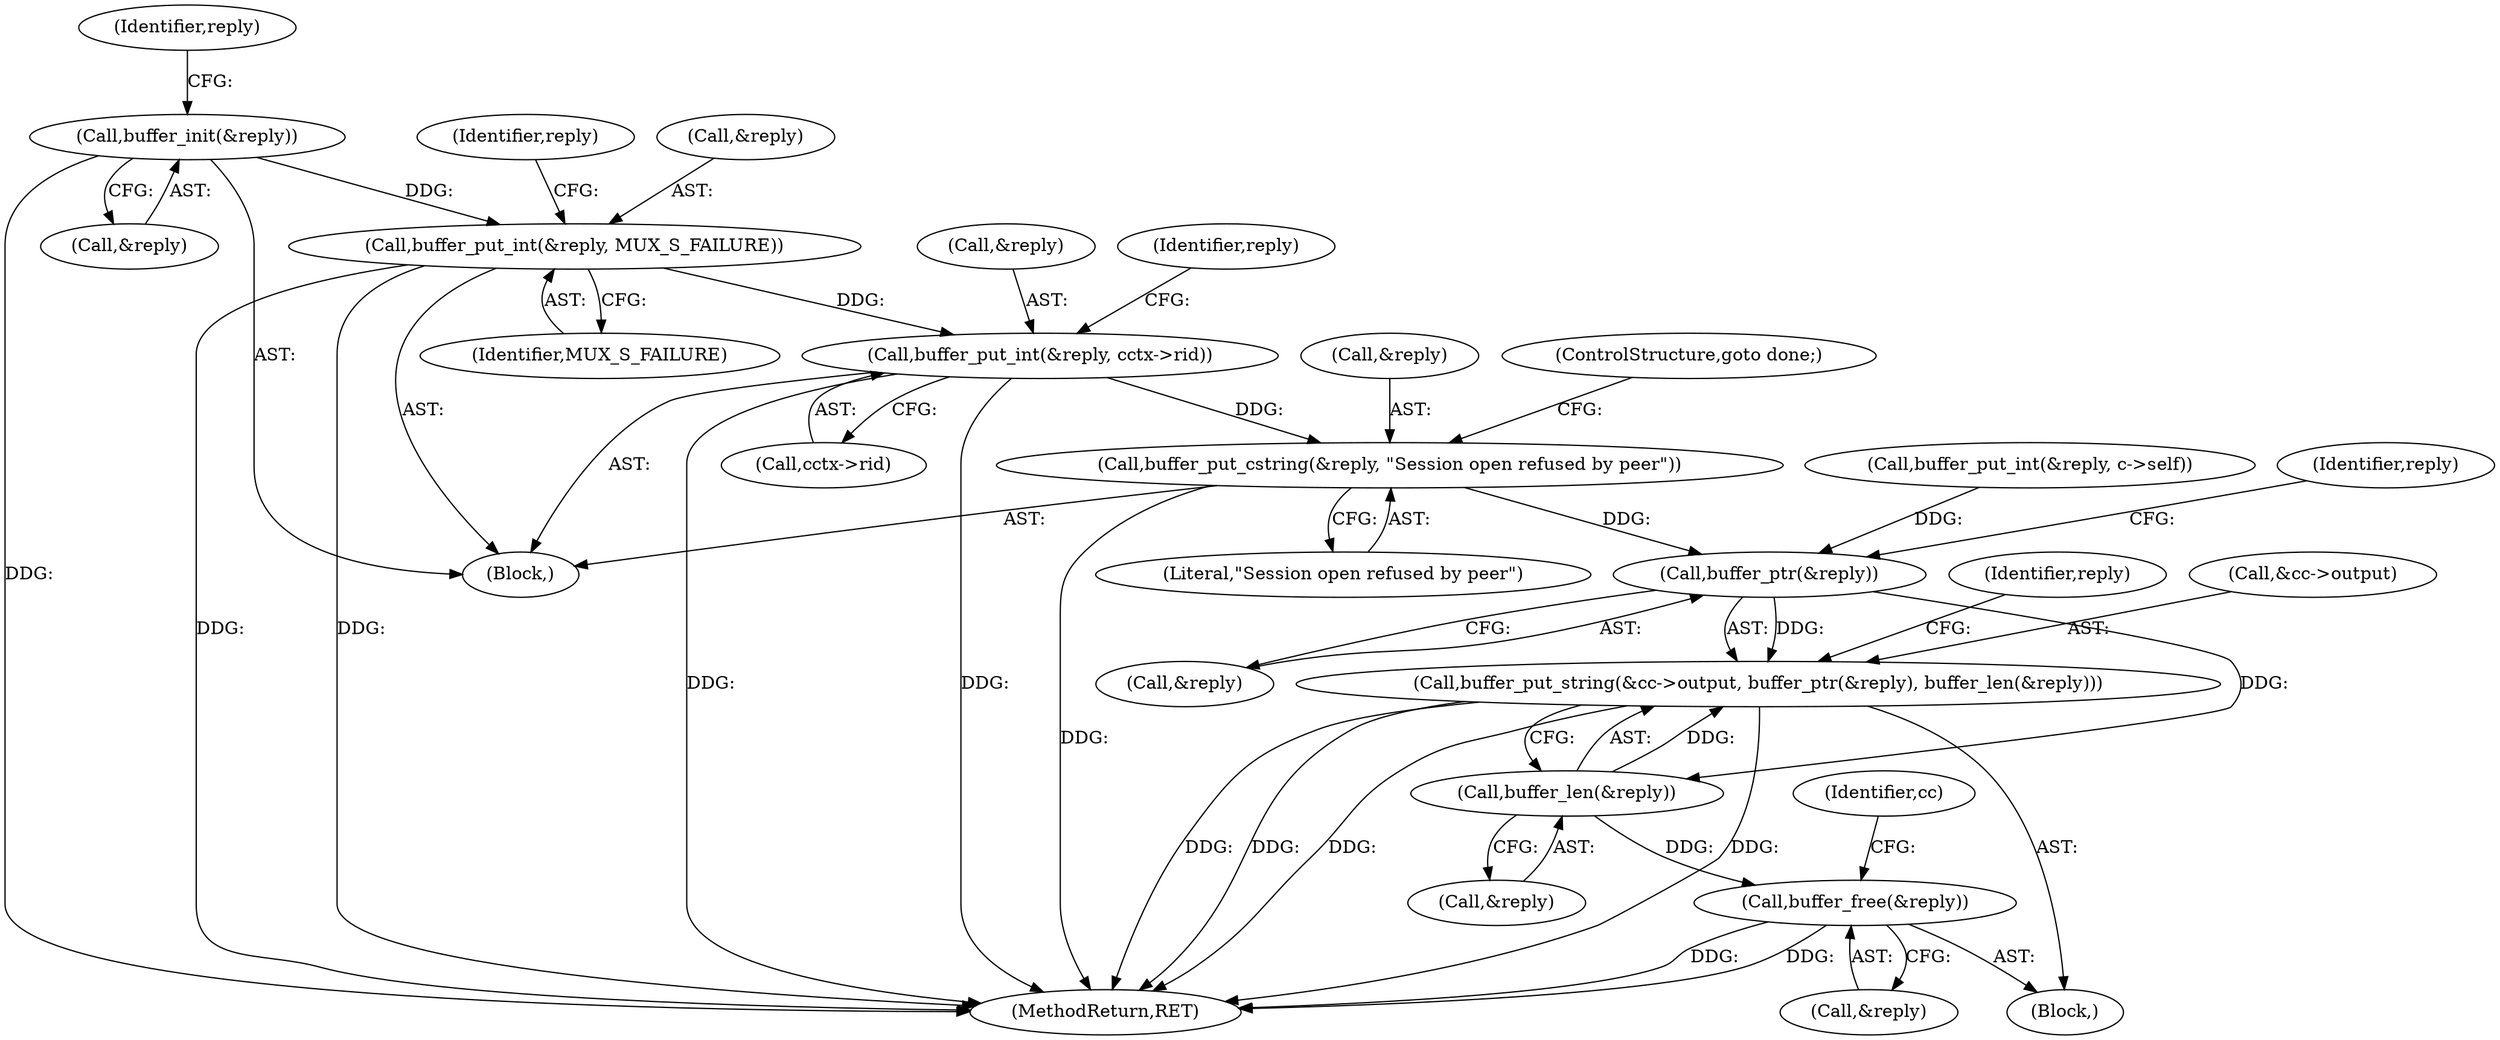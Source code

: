 digraph "0_mindrot_ed4ce82dbfa8a3a3c8ea6fa0db113c71e234416c_0@pointer" {
"1000169" [label="(Call,buffer_put_int(&reply, cctx->rid))"];
"1000165" [label="(Call,buffer_put_int(&reply, MUX_S_FAILURE))"];
"1000162" [label="(Call,buffer_init(&reply))"];
"1000175" [label="(Call,buffer_put_cstring(&reply, \"Session open refused by peer\"))"];
"1000293" [label="(Call,buffer_ptr(&reply))"];
"1000288" [label="(Call,buffer_put_string(&cc->output, buffer_ptr(&reply), buffer_len(&reply)))"];
"1000296" [label="(Call,buffer_len(&reply))"];
"1000299" [label="(Call,buffer_free(&reply))"];
"1000365" [label="(MethodReturn,RET)"];
"1000281" [label="(Call,buffer_put_int(&reply, c->self))"];
"1000175" [label="(Call,buffer_put_cstring(&reply, \"Session open refused by peer\"))"];
"1000296" [label="(Call,buffer_len(&reply))"];
"1000294" [label="(Call,&reply)"];
"1000162" [label="(Call,buffer_init(&reply))"];
"1000168" [label="(Identifier,MUX_S_FAILURE)"];
"1000163" [label="(Call,&reply)"];
"1000170" [label="(Call,&reply)"];
"1000300" [label="(Call,&reply)"];
"1000176" [label="(Call,&reply)"];
"1000301" [label="(Identifier,reply)"];
"1000177" [label="(Identifier,reply)"];
"1000111" [label="(Block,)"];
"1000169" [label="(Call,buffer_put_int(&reply, cctx->rid))"];
"1000165" [label="(Call,buffer_put_int(&reply, MUX_S_FAILURE))"];
"1000297" [label="(Call,&reply)"];
"1000298" [label="(Identifier,reply)"];
"1000305" [label="(Identifier,cc)"];
"1000178" [label="(Literal,\"Session open refused by peer\")"];
"1000158" [label="(Block,)"];
"1000167" [label="(Identifier,reply)"];
"1000288" [label="(Call,buffer_put_string(&cc->output, buffer_ptr(&reply), buffer_len(&reply)))"];
"1000289" [label="(Call,&cc->output)"];
"1000171" [label="(Identifier,reply)"];
"1000166" [label="(Call,&reply)"];
"1000299" [label="(Call,buffer_free(&reply))"];
"1000179" [label="(ControlStructure,goto done;)"];
"1000172" [label="(Call,cctx->rid)"];
"1000293" [label="(Call,buffer_ptr(&reply))"];
"1000169" -> "1000158"  [label="AST: "];
"1000169" -> "1000172"  [label="CFG: "];
"1000170" -> "1000169"  [label="AST: "];
"1000172" -> "1000169"  [label="AST: "];
"1000177" -> "1000169"  [label="CFG: "];
"1000169" -> "1000365"  [label="DDG: "];
"1000169" -> "1000365"  [label="DDG: "];
"1000165" -> "1000169"  [label="DDG: "];
"1000169" -> "1000175"  [label="DDG: "];
"1000165" -> "1000158"  [label="AST: "];
"1000165" -> "1000168"  [label="CFG: "];
"1000166" -> "1000165"  [label="AST: "];
"1000168" -> "1000165"  [label="AST: "];
"1000171" -> "1000165"  [label="CFG: "];
"1000165" -> "1000365"  [label="DDG: "];
"1000165" -> "1000365"  [label="DDG: "];
"1000162" -> "1000165"  [label="DDG: "];
"1000162" -> "1000158"  [label="AST: "];
"1000162" -> "1000163"  [label="CFG: "];
"1000163" -> "1000162"  [label="AST: "];
"1000167" -> "1000162"  [label="CFG: "];
"1000162" -> "1000365"  [label="DDG: "];
"1000175" -> "1000158"  [label="AST: "];
"1000175" -> "1000178"  [label="CFG: "];
"1000176" -> "1000175"  [label="AST: "];
"1000178" -> "1000175"  [label="AST: "];
"1000179" -> "1000175"  [label="CFG: "];
"1000175" -> "1000365"  [label="DDG: "];
"1000175" -> "1000293"  [label="DDG: "];
"1000293" -> "1000288"  [label="AST: "];
"1000293" -> "1000294"  [label="CFG: "];
"1000294" -> "1000293"  [label="AST: "];
"1000298" -> "1000293"  [label="CFG: "];
"1000293" -> "1000288"  [label="DDG: "];
"1000281" -> "1000293"  [label="DDG: "];
"1000293" -> "1000296"  [label="DDG: "];
"1000288" -> "1000111"  [label="AST: "];
"1000288" -> "1000296"  [label="CFG: "];
"1000289" -> "1000288"  [label="AST: "];
"1000296" -> "1000288"  [label="AST: "];
"1000301" -> "1000288"  [label="CFG: "];
"1000288" -> "1000365"  [label="DDG: "];
"1000288" -> "1000365"  [label="DDG: "];
"1000288" -> "1000365"  [label="DDG: "];
"1000288" -> "1000365"  [label="DDG: "];
"1000296" -> "1000288"  [label="DDG: "];
"1000296" -> "1000297"  [label="CFG: "];
"1000297" -> "1000296"  [label="AST: "];
"1000296" -> "1000299"  [label="DDG: "];
"1000299" -> "1000111"  [label="AST: "];
"1000299" -> "1000300"  [label="CFG: "];
"1000300" -> "1000299"  [label="AST: "];
"1000305" -> "1000299"  [label="CFG: "];
"1000299" -> "1000365"  [label="DDG: "];
"1000299" -> "1000365"  [label="DDG: "];
}
